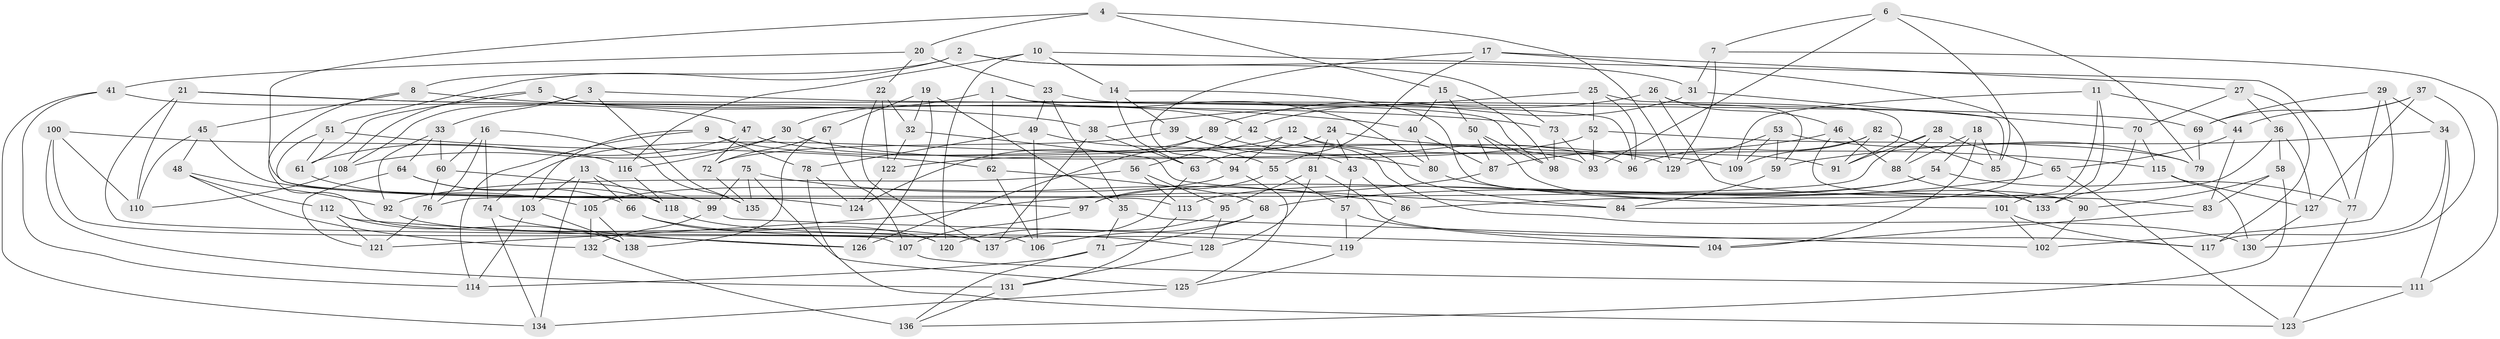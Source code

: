 // Generated by graph-tools (version 1.1) at 2025/50/03/09/25 03:50:43]
// undirected, 138 vertices, 276 edges
graph export_dot {
graph [start="1"]
  node [color=gray90,style=filled];
  1;
  2;
  3;
  4;
  5;
  6;
  7;
  8;
  9;
  10;
  11;
  12;
  13;
  14;
  15;
  16;
  17;
  18;
  19;
  20;
  21;
  22;
  23;
  24;
  25;
  26;
  27;
  28;
  29;
  30;
  31;
  32;
  33;
  34;
  35;
  36;
  37;
  38;
  39;
  40;
  41;
  42;
  43;
  44;
  45;
  46;
  47;
  48;
  49;
  50;
  51;
  52;
  53;
  54;
  55;
  56;
  57;
  58;
  59;
  60;
  61;
  62;
  63;
  64;
  65;
  66;
  67;
  68;
  69;
  70;
  71;
  72;
  73;
  74;
  75;
  76;
  77;
  78;
  79;
  80;
  81;
  82;
  83;
  84;
  85;
  86;
  87;
  88;
  89;
  90;
  91;
  92;
  93;
  94;
  95;
  96;
  97;
  98;
  99;
  100;
  101;
  102;
  103;
  104;
  105;
  106;
  107;
  108;
  109;
  110;
  111;
  112;
  113;
  114;
  115;
  116;
  117;
  118;
  119;
  120;
  121;
  122;
  123;
  124;
  125;
  126;
  127;
  128;
  129;
  130;
  131;
  132;
  133;
  134;
  135;
  136;
  137;
  138;
  1 -- 30;
  1 -- 96;
  1 -- 62;
  1 -- 80;
  2 -- 31;
  2 -- 51;
  2 -- 8;
  2 -- 73;
  3 -- 69;
  3 -- 108;
  3 -- 33;
  3 -- 135;
  4 -- 20;
  4 -- 15;
  4 -- 129;
  4 -- 113;
  5 -- 85;
  5 -- 61;
  5 -- 108;
  5 -- 42;
  6 -- 7;
  6 -- 79;
  6 -- 85;
  6 -- 93;
  7 -- 111;
  7 -- 129;
  7 -- 31;
  8 -- 40;
  8 -- 45;
  8 -- 120;
  9 -- 93;
  9 -- 78;
  9 -- 103;
  9 -- 114;
  10 -- 77;
  10 -- 116;
  10 -- 14;
  10 -- 120;
  11 -- 101;
  11 -- 133;
  11 -- 44;
  11 -- 109;
  12 -- 94;
  12 -- 84;
  12 -- 91;
  12 -- 74;
  13 -- 66;
  13 -- 134;
  13 -- 118;
  13 -- 103;
  14 -- 63;
  14 -- 133;
  14 -- 39;
  15 -- 98;
  15 -- 50;
  15 -- 40;
  16 -- 135;
  16 -- 76;
  16 -- 74;
  16 -- 60;
  17 -- 27;
  17 -- 94;
  17 -- 55;
  17 -- 84;
  18 -- 85;
  18 -- 54;
  18 -- 88;
  18 -- 104;
  19 -- 35;
  19 -- 32;
  19 -- 67;
  19 -- 126;
  20 -- 41;
  20 -- 23;
  20 -- 22;
  21 -- 73;
  21 -- 38;
  21 -- 106;
  21 -- 110;
  22 -- 122;
  22 -- 32;
  22 -- 137;
  23 -- 35;
  23 -- 98;
  23 -- 49;
  24 -- 115;
  24 -- 43;
  24 -- 81;
  24 -- 63;
  25 -- 38;
  25 -- 52;
  25 -- 91;
  25 -- 96;
  26 -- 89;
  26 -- 59;
  26 -- 46;
  26 -- 83;
  27 -- 70;
  27 -- 117;
  27 -- 36;
  28 -- 88;
  28 -- 65;
  28 -- 91;
  28 -- 76;
  29 -- 69;
  29 -- 77;
  29 -- 34;
  29 -- 102;
  30 -- 109;
  30 -- 108;
  30 -- 116;
  31 -- 70;
  31 -- 42;
  32 -- 122;
  32 -- 84;
  33 -- 92;
  33 -- 60;
  33 -- 64;
  34 -- 117;
  34 -- 59;
  34 -- 111;
  35 -- 71;
  35 -- 102;
  36 -- 127;
  36 -- 86;
  36 -- 58;
  37 -- 69;
  37 -- 44;
  37 -- 127;
  37 -- 130;
  38 -- 63;
  38 -- 137;
  39 -- 43;
  39 -- 72;
  39 -- 80;
  40 -- 87;
  40 -- 80;
  41 -- 134;
  41 -- 114;
  41 -- 47;
  42 -- 130;
  42 -- 56;
  43 -- 86;
  43 -- 57;
  44 -- 83;
  44 -- 65;
  45 -- 110;
  45 -- 48;
  45 -- 97;
  46 -- 88;
  46 -- 90;
  46 -- 87;
  47 -- 129;
  47 -- 61;
  47 -- 72;
  48 -- 132;
  48 -- 92;
  48 -- 112;
  49 -- 78;
  49 -- 106;
  49 -- 55;
  50 -- 90;
  50 -- 98;
  50 -- 87;
  51 -- 62;
  51 -- 61;
  51 -- 124;
  52 -- 122;
  52 -- 93;
  52 -- 79;
  53 -- 129;
  53 -- 79;
  53 -- 59;
  53 -- 109;
  54 -- 97;
  54 -- 77;
  54 -- 113;
  55 -- 57;
  55 -- 97;
  56 -- 113;
  56 -- 92;
  56 -- 95;
  57 -- 119;
  57 -- 104;
  58 -- 90;
  58 -- 136;
  58 -- 83;
  59 -- 84;
  60 -- 99;
  60 -- 76;
  61 -- 105;
  62 -- 106;
  62 -- 68;
  63 -- 137;
  64 -- 121;
  64 -- 118;
  64 -- 66;
  65 -- 123;
  65 -- 68;
  66 -- 119;
  66 -- 120;
  67 -- 72;
  67 -- 138;
  67 -- 107;
  68 -- 71;
  68 -- 106;
  69 -- 79;
  70 -- 115;
  70 -- 133;
  71 -- 114;
  71 -- 136;
  72 -- 135;
  73 -- 98;
  73 -- 93;
  74 -- 126;
  74 -- 134;
  75 -- 86;
  75 -- 125;
  75 -- 99;
  75 -- 135;
  76 -- 121;
  77 -- 123;
  78 -- 123;
  78 -- 124;
  80 -- 101;
  81 -- 128;
  81 -- 117;
  81 -- 95;
  82 -- 91;
  82 -- 85;
  82 -- 96;
  82 -- 109;
  83 -- 104;
  86 -- 119;
  87 -- 121;
  88 -- 133;
  89 -- 126;
  89 -- 124;
  89 -- 96;
  90 -- 102;
  92 -- 137;
  94 -- 105;
  94 -- 125;
  95 -- 128;
  95 -- 120;
  97 -- 107;
  99 -- 104;
  99 -- 132;
  100 -- 116;
  100 -- 110;
  100 -- 131;
  100 -- 107;
  101 -- 102;
  101 -- 117;
  103 -- 114;
  103 -- 138;
  105 -- 138;
  105 -- 132;
  107 -- 111;
  108 -- 110;
  111 -- 123;
  112 -- 121;
  112 -- 126;
  112 -- 138;
  113 -- 131;
  115 -- 127;
  115 -- 130;
  116 -- 118;
  118 -- 128;
  119 -- 125;
  122 -- 124;
  125 -- 134;
  127 -- 130;
  128 -- 131;
  131 -- 136;
  132 -- 136;
}
